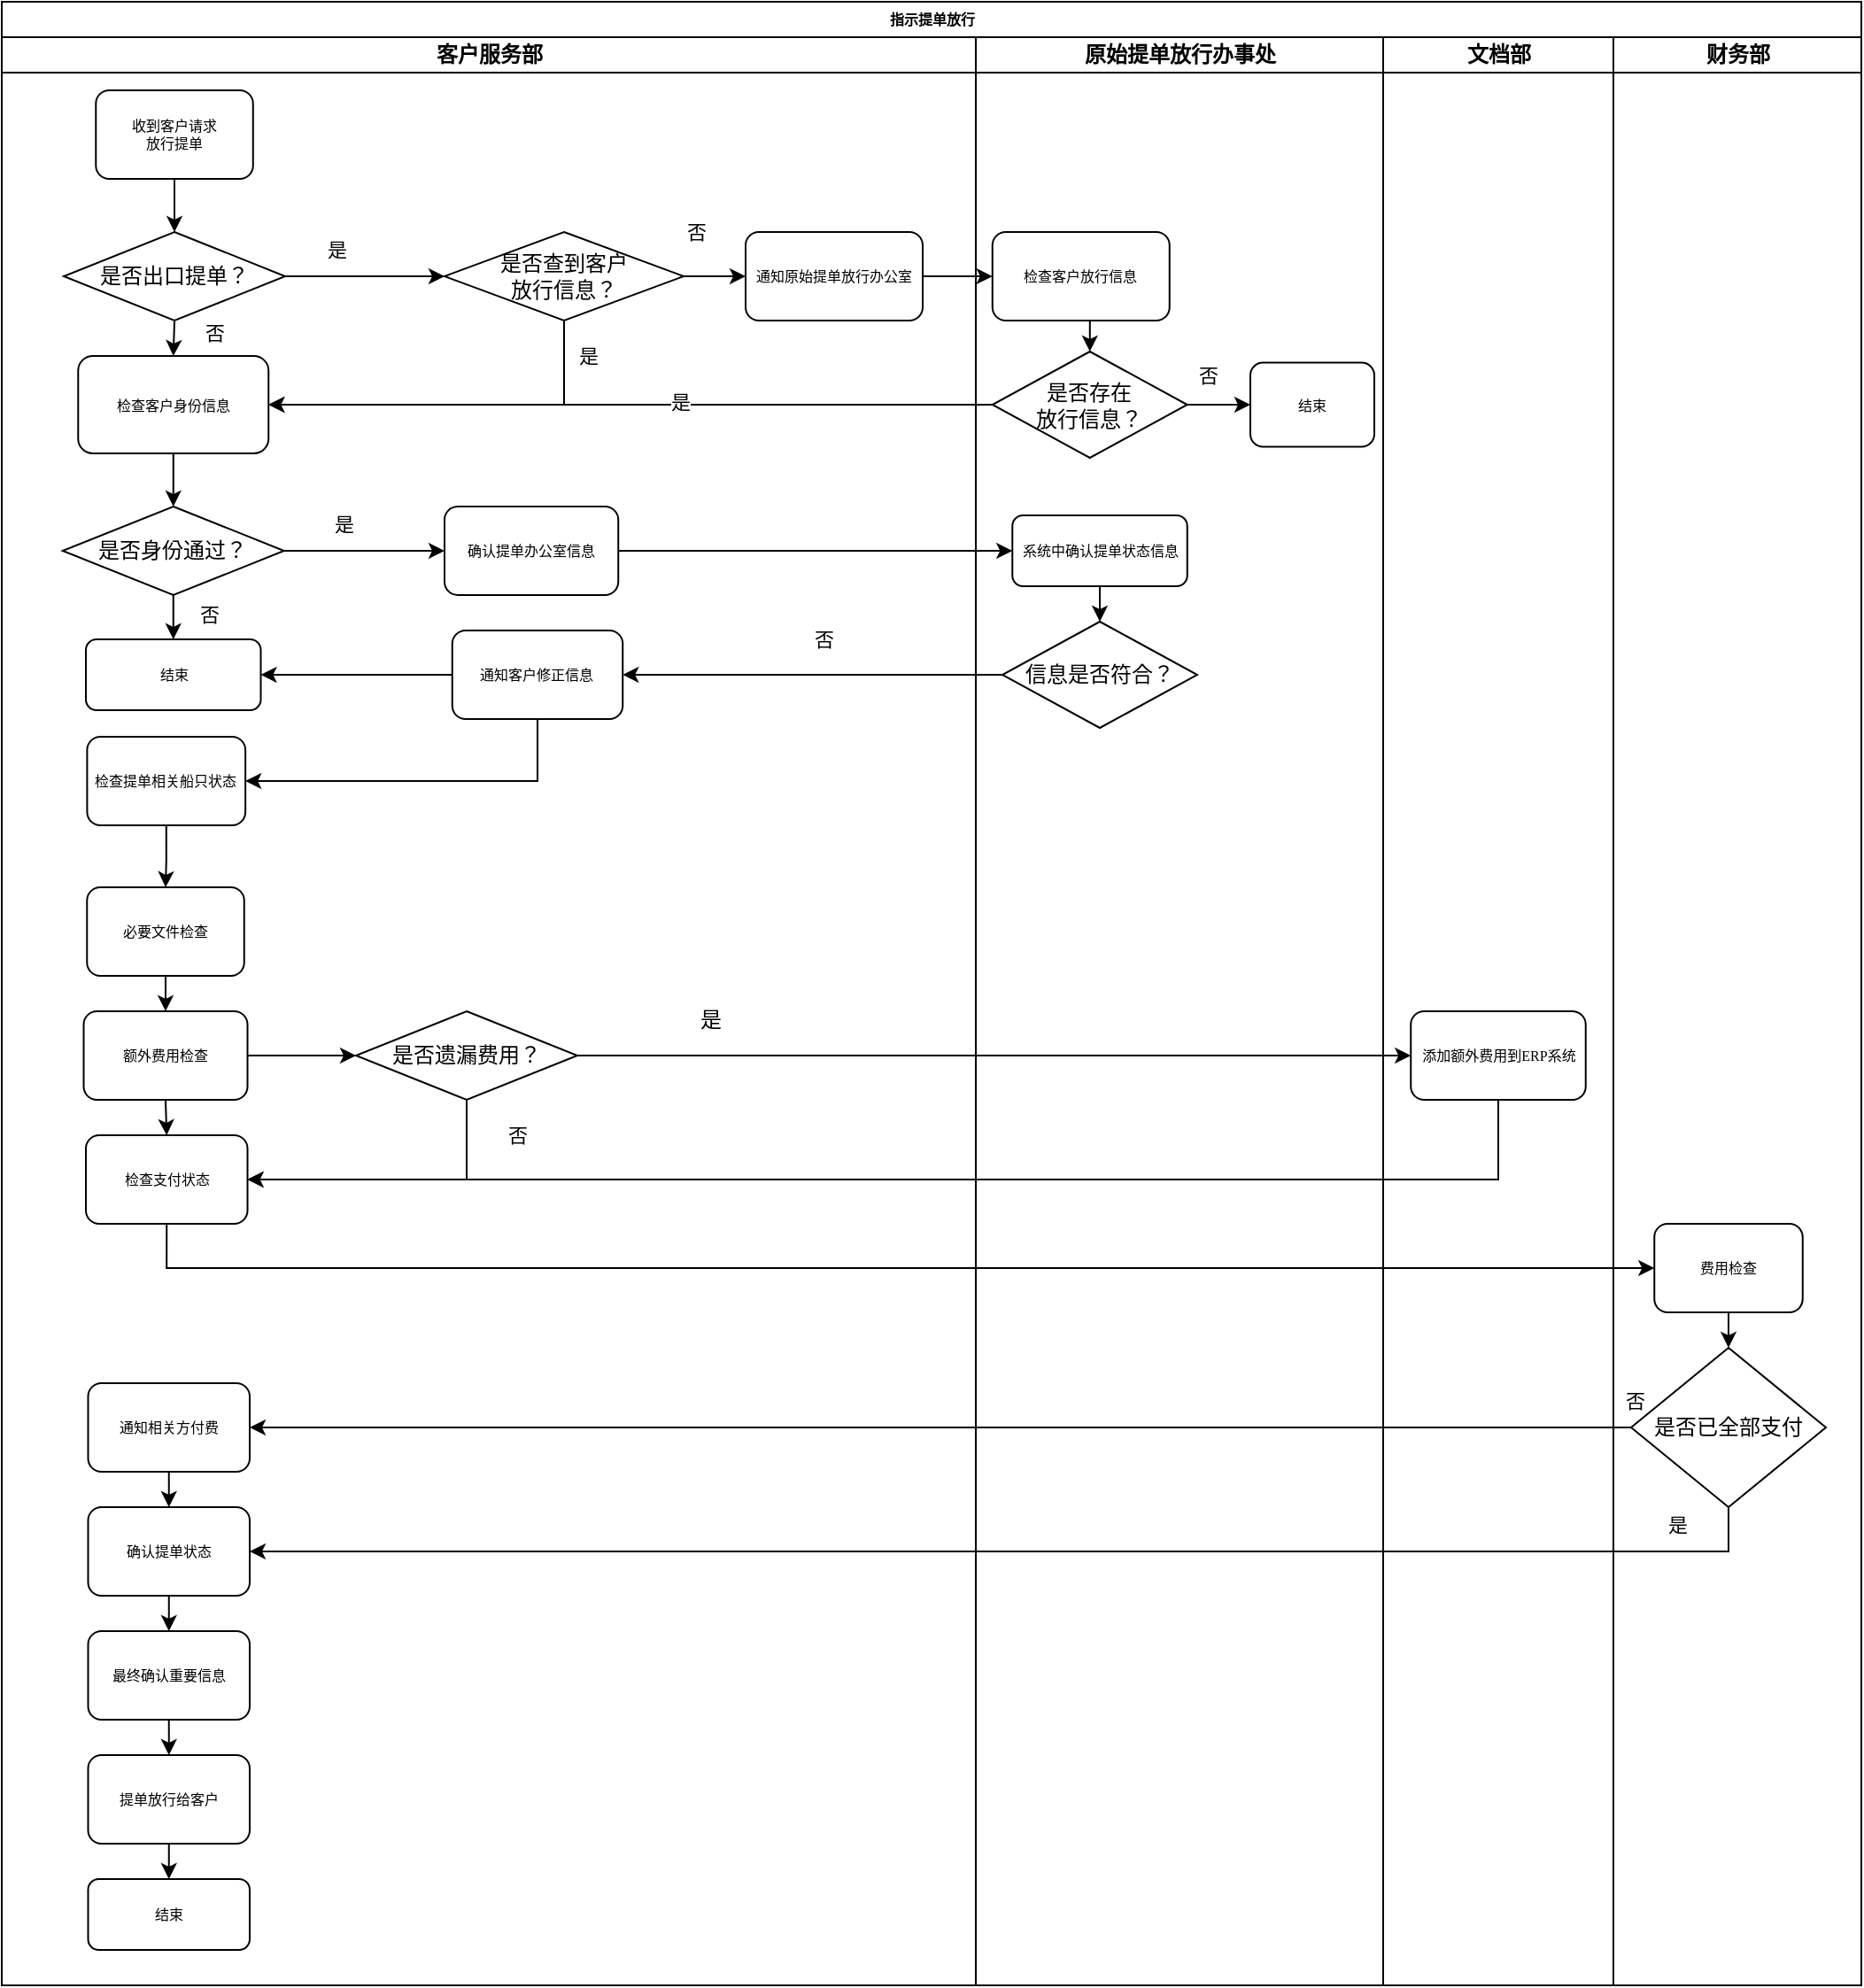 <mxfile version="22.0.8" type="github">
  <diagram name="Page-1" id="74e2e168-ea6b-b213-b513-2b3c1d86103e">
    <mxGraphModel dx="2774" dy="700" grid="1" gridSize="10" guides="1" tooltips="1" connect="1" arrows="1" fold="1" page="1" pageScale="1" pageWidth="1100" pageHeight="850" background="none" math="0" shadow="0">
      <root>
        <mxCell id="0" />
        <mxCell id="1" parent="0" />
        <mxCell id="77e6c97f196da883-1" value="指示提单放行" style="swimlane;html=1;childLayout=stackLayout;startSize=20;rounded=0;shadow=0;labelBackgroundColor=none;strokeWidth=1;fontFamily=Verdana;fontSize=8;align=center;" parent="1" vertex="1">
          <mxGeometry x="-180" y="10" width="1050" height="1120" as="geometry" />
        </mxCell>
        <mxCell id="sUa2zVXnes4bFnO8eUhi-129" style="edgeStyle=orthogonalEdgeStyle;rounded=0;orthogonalLoop=1;jettySize=auto;html=1;exitX=0.5;exitY=1;exitDx=0;exitDy=0;entryX=0;entryY=0.5;entryDx=0;entryDy=0;" parent="77e6c97f196da883-1" source="sUa2zVXnes4bFnO8eUhi-123" target="sUa2zVXnes4bFnO8eUhi-126" edge="1">
          <mxGeometry relative="1" as="geometry" />
        </mxCell>
        <mxCell id="sUa2zVXnes4bFnO8eUhi-134" style="edgeStyle=orthogonalEdgeStyle;rounded=0;orthogonalLoop=1;jettySize=auto;html=1;exitX=0;exitY=0.5;exitDx=0;exitDy=0;entryX=1;entryY=0.5;entryDx=0;entryDy=0;" parent="77e6c97f196da883-1" source="sUa2zVXnes4bFnO8eUhi-131" target="sUa2zVXnes4bFnO8eUhi-133" edge="1">
          <mxGeometry relative="1" as="geometry" />
        </mxCell>
        <mxCell id="sUa2zVXnes4bFnO8eUhi-135" value="否" style="edgeLabel;html=1;align=center;verticalAlign=middle;resizable=0;points=[];" parent="sUa2zVXnes4bFnO8eUhi-134" vertex="1" connectable="0">
          <mxGeometry x="-0.978" y="-3" relative="1" as="geometry">
            <mxPoint x="10" y="-12" as="offset" />
          </mxGeometry>
        </mxCell>
        <mxCell id="sUa2zVXnes4bFnO8eUhi-199" style="edgeStyle=orthogonalEdgeStyle;rounded=0;orthogonalLoop=1;jettySize=auto;html=1;exitX=0.5;exitY=1;exitDx=0;exitDy=0;entryX=1;entryY=0.5;entryDx=0;entryDy=0;" parent="77e6c97f196da883-1" source="sUa2zVXnes4bFnO8eUhi-131" target="sUa2zVXnes4bFnO8eUhi-198" edge="1">
          <mxGeometry relative="1" as="geometry" />
        </mxCell>
        <mxCell id="sUa2zVXnes4bFnO8eUhi-200" value="是" style="edgeLabel;html=1;align=center;verticalAlign=middle;resizable=0;points=[];" parent="sUa2zVXnes4bFnO8eUhi-199" vertex="1" connectable="0">
          <mxGeometry x="-0.871" y="-2" relative="1" as="geometry">
            <mxPoint x="1" y="-13" as="offset" />
          </mxGeometry>
        </mxCell>
        <mxCell id="77e6c97f196da883-2" value="客户服务部" style="swimlane;html=1;startSize=20;" parent="77e6c97f196da883-1" vertex="1">
          <mxGeometry y="20" width="550" height="1100" as="geometry" />
        </mxCell>
        <mxCell id="Vu7juHFu6cdDpXe8fgxq-2" style="edgeStyle=orthogonalEdgeStyle;rounded=0;orthogonalLoop=1;jettySize=auto;html=1;entryX=0.5;entryY=0;entryDx=0;entryDy=0;" parent="77e6c97f196da883-2" source="77e6c97f196da883-8" target="Vu7juHFu6cdDpXe8fgxq-1" edge="1">
          <mxGeometry relative="1" as="geometry" />
        </mxCell>
        <mxCell id="77e6c97f196da883-8" value="收到客户请求&lt;br&gt;放行提单" style="rounded=1;whiteSpace=wrap;html=1;shadow=0;labelBackgroundColor=none;strokeWidth=1;fontFamily=Verdana;fontSize=8;align=center;" parent="77e6c97f196da883-2" vertex="1">
          <mxGeometry x="53.14" y="30" width="88.75" height="50" as="geometry" />
        </mxCell>
        <mxCell id="sUa2zVXnes4bFnO8eUhi-2" style="edgeStyle=orthogonalEdgeStyle;rounded=0;orthogonalLoop=1;jettySize=auto;html=1;exitX=1;exitY=0.5;exitDx=0;exitDy=0;entryX=0;entryY=0.5;entryDx=0;entryDy=0;" parent="77e6c97f196da883-2" source="Vu7juHFu6cdDpXe8fgxq-1" edge="1" target="sUa2zVXnes4bFnO8eUhi-13">
          <mxGeometry relative="1" as="geometry">
            <mxPoint x="240" y="105" as="targetPoint" />
          </mxGeometry>
        </mxCell>
        <mxCell id="sUa2zVXnes4bFnO8eUhi-3" value="是" style="edgeLabel;html=1;align=center;verticalAlign=middle;resizable=0;points=[];" parent="sUa2zVXnes4bFnO8eUhi-2" vertex="1" connectable="0">
          <mxGeometry x="-0.353" y="4" relative="1" as="geometry">
            <mxPoint y="-11" as="offset" />
          </mxGeometry>
        </mxCell>
        <mxCell id="40UCxvA2bjdhfTs1Q2q3-6" style="edgeStyle=orthogonalEdgeStyle;rounded=0;orthogonalLoop=1;jettySize=auto;html=1;exitX=0.5;exitY=1;exitDx=0;exitDy=0;entryX=0.5;entryY=0;entryDx=0;entryDy=0;" edge="1" parent="77e6c97f196da883-2" source="Vu7juHFu6cdDpXe8fgxq-1" target="sUa2zVXnes4bFnO8eUhi-4">
          <mxGeometry relative="1" as="geometry" />
        </mxCell>
        <mxCell id="40UCxvA2bjdhfTs1Q2q3-9" value="否" style="edgeLabel;html=1;align=center;verticalAlign=middle;resizable=0;points=[];" vertex="1" connectable="0" parent="40UCxvA2bjdhfTs1Q2q3-6">
          <mxGeometry x="-0.296" y="-1" relative="1" as="geometry">
            <mxPoint x="24" as="offset" />
          </mxGeometry>
        </mxCell>
        <mxCell id="Vu7juHFu6cdDpXe8fgxq-1" value="是否出口提单？" style="rhombus;whiteSpace=wrap;html=1;" parent="77e6c97f196da883-2" vertex="1">
          <mxGeometry x="35.01" y="110" width="125" height="50" as="geometry" />
        </mxCell>
        <mxCell id="40UCxvA2bjdhfTs1Q2q3-7" style="edgeStyle=orthogonalEdgeStyle;rounded=0;orthogonalLoop=1;jettySize=auto;html=1;exitX=0.5;exitY=1;exitDx=0;exitDy=0;entryX=0.5;entryY=0;entryDx=0;entryDy=0;" edge="1" parent="77e6c97f196da883-2" source="sUa2zVXnes4bFnO8eUhi-4" target="sUa2zVXnes4bFnO8eUhi-25">
          <mxGeometry relative="1" as="geometry" />
        </mxCell>
        <mxCell id="sUa2zVXnes4bFnO8eUhi-4" value="检查客户身份信息" style="rounded=1;whiteSpace=wrap;html=1;shadow=0;labelBackgroundColor=none;strokeWidth=1;fontFamily=Verdana;fontSize=8;align=center;" parent="77e6c97f196da883-2" vertex="1">
          <mxGeometry x="43.13" y="180" width="107.5" height="55" as="geometry" />
        </mxCell>
        <mxCell id="sUa2zVXnes4bFnO8eUhi-9" value="通知原始提单放行办公室" style="rounded=1;whiteSpace=wrap;html=1;shadow=0;labelBackgroundColor=none;strokeWidth=1;fontFamily=Verdana;fontSize=8;align=center;" parent="77e6c97f196da883-2" vertex="1">
          <mxGeometry x="420" y="110" width="100" height="50" as="geometry" />
        </mxCell>
        <mxCell id="40UCxvA2bjdhfTs1Q2q3-8" style="edgeStyle=orthogonalEdgeStyle;rounded=0;orthogonalLoop=1;jettySize=auto;html=1;exitX=1;exitY=0.5;exitDx=0;exitDy=0;entryX=0;entryY=0.5;entryDx=0;entryDy=0;" edge="1" parent="77e6c97f196da883-2" source="sUa2zVXnes4bFnO8eUhi-13" target="sUa2zVXnes4bFnO8eUhi-9">
          <mxGeometry relative="1" as="geometry" />
        </mxCell>
        <mxCell id="40UCxvA2bjdhfTs1Q2q3-11" value="否" style="edgeLabel;html=1;align=center;verticalAlign=middle;resizable=0;points=[];" vertex="1" connectable="0" parent="40UCxvA2bjdhfTs1Q2q3-8">
          <mxGeometry x="-0.6" y="1" relative="1" as="geometry">
            <mxPoint y="-24" as="offset" />
          </mxGeometry>
        </mxCell>
        <mxCell id="40UCxvA2bjdhfTs1Q2q3-12" style="edgeStyle=orthogonalEdgeStyle;rounded=0;orthogonalLoop=1;jettySize=auto;html=1;exitX=0.5;exitY=1;exitDx=0;exitDy=0;entryX=1;entryY=0.5;entryDx=0;entryDy=0;" edge="1" parent="77e6c97f196da883-2" source="sUa2zVXnes4bFnO8eUhi-13" target="sUa2zVXnes4bFnO8eUhi-4">
          <mxGeometry relative="1" as="geometry" />
        </mxCell>
        <mxCell id="40UCxvA2bjdhfTs1Q2q3-13" value="是" style="edgeLabel;html=1;align=center;verticalAlign=middle;resizable=0;points=[];" vertex="1" connectable="0" parent="40UCxvA2bjdhfTs1Q2q3-12">
          <mxGeometry x="-0.804" y="4" relative="1" as="geometry">
            <mxPoint x="9" y="-1" as="offset" />
          </mxGeometry>
        </mxCell>
        <mxCell id="sUa2zVXnes4bFnO8eUhi-13" value="是否查到客户&lt;br&gt;放行信息？" style="rhombus;whiteSpace=wrap;html=1;" parent="77e6c97f196da883-2" vertex="1">
          <mxGeometry x="250" y="110" width="135" height="50" as="geometry" />
        </mxCell>
        <mxCell id="sUa2zVXnes4bFnO8eUhi-28" style="edgeStyle=orthogonalEdgeStyle;rounded=0;orthogonalLoop=1;jettySize=auto;html=1;exitX=0.5;exitY=1;exitDx=0;exitDy=0;entryX=0.5;entryY=0;entryDx=0;entryDy=0;" parent="77e6c97f196da883-2" source="sUa2zVXnes4bFnO8eUhi-25" target="sUa2zVXnes4bFnO8eUhi-27" edge="1">
          <mxGeometry relative="1" as="geometry" />
        </mxCell>
        <mxCell id="sUa2zVXnes4bFnO8eUhi-29" value="否" style="edgeLabel;html=1;align=center;verticalAlign=middle;resizable=0;points=[];" parent="sUa2zVXnes4bFnO8eUhi-28" vertex="1" connectable="0">
          <mxGeometry x="-0.133" y="4" relative="1" as="geometry">
            <mxPoint x="16" as="offset" />
          </mxGeometry>
        </mxCell>
        <mxCell id="sUa2zVXnes4bFnO8eUhi-31" style="edgeStyle=orthogonalEdgeStyle;rounded=0;orthogonalLoop=1;jettySize=auto;html=1;exitX=1;exitY=0.5;exitDx=0;exitDy=0;" parent="77e6c97f196da883-2" source="sUa2zVXnes4bFnO8eUhi-25" target="sUa2zVXnes4bFnO8eUhi-30" edge="1">
          <mxGeometry relative="1" as="geometry" />
        </mxCell>
        <mxCell id="sUa2zVXnes4bFnO8eUhi-32" value="是" style="edgeLabel;html=1;align=center;verticalAlign=middle;resizable=0;points=[];" parent="sUa2zVXnes4bFnO8eUhi-31" vertex="1" connectable="0">
          <mxGeometry x="-0.27" y="3" relative="1" as="geometry">
            <mxPoint y="-12" as="offset" />
          </mxGeometry>
        </mxCell>
        <mxCell id="sUa2zVXnes4bFnO8eUhi-25" value="是否身份通过？" style="rhombus;whiteSpace=wrap;html=1;" parent="77e6c97f196da883-2" vertex="1">
          <mxGeometry x="34.38" y="265" width="125" height="50" as="geometry" />
        </mxCell>
        <mxCell id="sUa2zVXnes4bFnO8eUhi-27" value="结束" style="rounded=1;whiteSpace=wrap;html=1;shadow=0;labelBackgroundColor=none;strokeWidth=1;fontFamily=Verdana;fontSize=8;align=center;" parent="77e6c97f196da883-2" vertex="1">
          <mxGeometry x="47.5" y="340" width="98.75" height="40" as="geometry" />
        </mxCell>
        <mxCell id="sUa2zVXnes4bFnO8eUhi-30" value="确认提单办公室信息" style="rounded=1;whiteSpace=wrap;html=1;shadow=0;labelBackgroundColor=none;strokeWidth=1;fontFamily=Verdana;fontSize=8;align=center;" parent="77e6c97f196da883-2" vertex="1">
          <mxGeometry x="250" y="265" width="98.12" height="50" as="geometry" />
        </mxCell>
        <mxCell id="sUa2zVXnes4bFnO8eUhi-46" style="edgeStyle=orthogonalEdgeStyle;rounded=0;orthogonalLoop=1;jettySize=auto;html=1;exitX=0;exitY=0.5;exitDx=0;exitDy=0;entryX=1;entryY=0.5;entryDx=0;entryDy=0;" parent="77e6c97f196da883-2" source="sUa2zVXnes4bFnO8eUhi-43" target="sUa2zVXnes4bFnO8eUhi-27" edge="1">
          <mxGeometry relative="1" as="geometry" />
        </mxCell>
        <mxCell id="40UCxvA2bjdhfTs1Q2q3-2" style="edgeStyle=orthogonalEdgeStyle;rounded=0;orthogonalLoop=1;jettySize=auto;html=1;exitX=0.5;exitY=1;exitDx=0;exitDy=0;entryX=1;entryY=0.5;entryDx=0;entryDy=0;" edge="1" parent="77e6c97f196da883-2" source="sUa2zVXnes4bFnO8eUhi-43" target="sUa2zVXnes4bFnO8eUhi-47">
          <mxGeometry relative="1" as="geometry" />
        </mxCell>
        <mxCell id="sUa2zVXnes4bFnO8eUhi-43" value="通知客户修正信息" style="rounded=1;whiteSpace=wrap;html=1;shadow=0;labelBackgroundColor=none;strokeWidth=1;fontFamily=Verdana;fontSize=8;align=center;" parent="77e6c97f196da883-2" vertex="1">
          <mxGeometry x="254.37" y="335" width="96.25" height="50" as="geometry" />
        </mxCell>
        <mxCell id="sUa2zVXnes4bFnO8eUhi-116" style="edgeStyle=orthogonalEdgeStyle;rounded=0;orthogonalLoop=1;jettySize=auto;html=1;exitX=0.5;exitY=1;exitDx=0;exitDy=0;" parent="77e6c97f196da883-2" source="sUa2zVXnes4bFnO8eUhi-47" target="sUa2zVXnes4bFnO8eUhi-49" edge="1">
          <mxGeometry relative="1" as="geometry" />
        </mxCell>
        <mxCell id="sUa2zVXnes4bFnO8eUhi-47" value="检查提单相关船只状态" style="rounded=1;whiteSpace=wrap;html=1;shadow=0;labelBackgroundColor=none;strokeWidth=1;fontFamily=Verdana;fontSize=8;align=center;" parent="77e6c97f196da883-2" vertex="1">
          <mxGeometry x="48.2" y="395" width="89.37" height="50" as="geometry" />
        </mxCell>
        <mxCell id="sUa2zVXnes4bFnO8eUhi-117" style="edgeStyle=orthogonalEdgeStyle;rounded=0;orthogonalLoop=1;jettySize=auto;html=1;exitX=0.5;exitY=1;exitDx=0;exitDy=0;entryX=0.5;entryY=0;entryDx=0;entryDy=0;" parent="77e6c97f196da883-2" source="sUa2zVXnes4bFnO8eUhi-49" target="sUa2zVXnes4bFnO8eUhi-115" edge="1">
          <mxGeometry relative="1" as="geometry" />
        </mxCell>
        <mxCell id="sUa2zVXnes4bFnO8eUhi-49" value="必要文件检查" style="rounded=1;whiteSpace=wrap;html=1;shadow=0;labelBackgroundColor=none;strokeWidth=1;fontFamily=Verdana;fontSize=8;align=center;" parent="77e6c97f196da883-2" vertex="1">
          <mxGeometry x="48.13" y="480" width="88.75" height="50" as="geometry" />
        </mxCell>
        <mxCell id="sUa2zVXnes4bFnO8eUhi-119" style="edgeStyle=orthogonalEdgeStyle;rounded=0;orthogonalLoop=1;jettySize=auto;html=1;exitX=1;exitY=0.5;exitDx=0;exitDy=0;entryX=0;entryY=0.5;entryDx=0;entryDy=0;" parent="77e6c97f196da883-2" source="sUa2zVXnes4bFnO8eUhi-115" target="sUa2zVXnes4bFnO8eUhi-118" edge="1">
          <mxGeometry relative="1" as="geometry" />
        </mxCell>
        <mxCell id="sUa2zVXnes4bFnO8eUhi-124" style="edgeStyle=orthogonalEdgeStyle;rounded=0;orthogonalLoop=1;jettySize=auto;html=1;exitX=0.5;exitY=1;exitDx=0;exitDy=0;entryX=0.5;entryY=0;entryDx=0;entryDy=0;" parent="77e6c97f196da883-2" source="sUa2zVXnes4bFnO8eUhi-115" target="sUa2zVXnes4bFnO8eUhi-123" edge="1">
          <mxGeometry relative="1" as="geometry" />
        </mxCell>
        <mxCell id="sUa2zVXnes4bFnO8eUhi-115" value="额外费用检查" style="rounded=1;whiteSpace=wrap;html=1;shadow=0;labelBackgroundColor=none;strokeWidth=1;fontFamily=Verdana;fontSize=8;align=center;" parent="77e6c97f196da883-2" vertex="1">
          <mxGeometry x="46.25" y="550" width="92.5" height="50" as="geometry" />
        </mxCell>
        <mxCell id="40UCxvA2bjdhfTs1Q2q3-4" style="edgeStyle=orthogonalEdgeStyle;rounded=0;orthogonalLoop=1;jettySize=auto;html=1;exitX=0.5;exitY=1;exitDx=0;exitDy=0;entryX=1;entryY=0.5;entryDx=0;entryDy=0;" edge="1" parent="77e6c97f196da883-2" source="sUa2zVXnes4bFnO8eUhi-118" target="sUa2zVXnes4bFnO8eUhi-123">
          <mxGeometry relative="1" as="geometry" />
        </mxCell>
        <mxCell id="40UCxvA2bjdhfTs1Q2q3-5" value="否" style="edgeLabel;html=1;align=center;verticalAlign=middle;resizable=0;points=[];" vertex="1" connectable="0" parent="40UCxvA2bjdhfTs1Q2q3-4">
          <mxGeometry x="-0.798" y="3" relative="1" as="geometry">
            <mxPoint x="25" y="3" as="offset" />
          </mxGeometry>
        </mxCell>
        <mxCell id="sUa2zVXnes4bFnO8eUhi-118" value="是否遗漏费用？" style="rhombus;whiteSpace=wrap;html=1;" parent="77e6c97f196da883-2" vertex="1">
          <mxGeometry x="200" y="550" width="125" height="50" as="geometry" />
        </mxCell>
        <mxCell id="sUa2zVXnes4bFnO8eUhi-122" value="是" style="text;html=1;align=center;verticalAlign=middle;resizable=0;points=[];autosize=1;strokeColor=none;fillColor=none;" parent="77e6c97f196da883-2" vertex="1">
          <mxGeometry x="380" y="540" width="40" height="30" as="geometry" />
        </mxCell>
        <mxCell id="sUa2zVXnes4bFnO8eUhi-123" value="检查支付状态" style="rounded=1;whiteSpace=wrap;html=1;shadow=0;labelBackgroundColor=none;strokeWidth=1;fontFamily=Verdana;fontSize=8;align=center;" parent="77e6c97f196da883-2" vertex="1">
          <mxGeometry x="47.5" y="620" width="91.25" height="50" as="geometry" />
        </mxCell>
        <mxCell id="sUa2zVXnes4bFnO8eUhi-201" style="edgeStyle=orthogonalEdgeStyle;rounded=0;orthogonalLoop=1;jettySize=auto;html=1;exitX=0.5;exitY=1;exitDx=0;exitDy=0;entryX=0.5;entryY=0;entryDx=0;entryDy=0;" parent="77e6c97f196da883-2" source="sUa2zVXnes4bFnO8eUhi-133" target="sUa2zVXnes4bFnO8eUhi-198" edge="1">
          <mxGeometry relative="1" as="geometry" />
        </mxCell>
        <mxCell id="sUa2zVXnes4bFnO8eUhi-133" value="通知相关方付费" style="rounded=1;whiteSpace=wrap;html=1;shadow=0;labelBackgroundColor=none;strokeWidth=1;fontFamily=Verdana;fontSize=8;align=center;" parent="77e6c97f196da883-2" vertex="1">
          <mxGeometry x="48.75" y="760" width="91.25" height="50" as="geometry" />
        </mxCell>
        <mxCell id="sUa2zVXnes4bFnO8eUhi-241" style="edgeStyle=orthogonalEdgeStyle;rounded=0;orthogonalLoop=1;jettySize=auto;html=1;exitX=0.5;exitY=1;exitDx=0;exitDy=0;entryX=0.5;entryY=0;entryDx=0;entryDy=0;" parent="77e6c97f196da883-2" source="sUa2zVXnes4bFnO8eUhi-198" target="sUa2zVXnes4bFnO8eUhi-202" edge="1">
          <mxGeometry relative="1" as="geometry" />
        </mxCell>
        <mxCell id="sUa2zVXnes4bFnO8eUhi-198" value="确认提单状态" style="rounded=1;whiteSpace=wrap;html=1;shadow=0;labelBackgroundColor=none;strokeWidth=1;fontFamily=Verdana;fontSize=8;align=center;" parent="77e6c97f196da883-2" vertex="1">
          <mxGeometry x="48.75" y="830" width="91.25" height="50" as="geometry" />
        </mxCell>
        <mxCell id="sUa2zVXnes4bFnO8eUhi-243" style="edgeStyle=orthogonalEdgeStyle;rounded=0;orthogonalLoop=1;jettySize=auto;html=1;exitX=0.5;exitY=1;exitDx=0;exitDy=0;entryX=0.5;entryY=0;entryDx=0;entryDy=0;" parent="77e6c97f196da883-2" source="sUa2zVXnes4bFnO8eUhi-202" target="sUa2zVXnes4bFnO8eUhi-242" edge="1">
          <mxGeometry relative="1" as="geometry" />
        </mxCell>
        <mxCell id="sUa2zVXnes4bFnO8eUhi-202" value="最终确认重要信息" style="rounded=1;whiteSpace=wrap;html=1;shadow=0;labelBackgroundColor=none;strokeWidth=1;fontFamily=Verdana;fontSize=8;align=center;" parent="77e6c97f196da883-2" vertex="1">
          <mxGeometry x="48.75" y="900" width="91.25" height="50" as="geometry" />
        </mxCell>
        <mxCell id="sUa2zVXnes4bFnO8eUhi-315" style="edgeStyle=orthogonalEdgeStyle;rounded=0;orthogonalLoop=1;jettySize=auto;html=1;exitX=0.5;exitY=1;exitDx=0;exitDy=0;entryX=0.5;entryY=0;entryDx=0;entryDy=0;" parent="77e6c97f196da883-2" source="sUa2zVXnes4bFnO8eUhi-242" target="sUa2zVXnes4bFnO8eUhi-314" edge="1">
          <mxGeometry relative="1" as="geometry" />
        </mxCell>
        <mxCell id="sUa2zVXnes4bFnO8eUhi-242" value="提单放行给客户" style="rounded=1;whiteSpace=wrap;html=1;shadow=0;labelBackgroundColor=none;strokeWidth=1;fontFamily=Verdana;fontSize=8;align=center;" parent="77e6c97f196da883-2" vertex="1">
          <mxGeometry x="48.75" y="970" width="91.25" height="50" as="geometry" />
        </mxCell>
        <mxCell id="sUa2zVXnes4bFnO8eUhi-314" value="结束" style="rounded=1;whiteSpace=wrap;html=1;shadow=0;labelBackgroundColor=none;strokeWidth=1;fontFamily=Verdana;fontSize=8;align=center;" parent="77e6c97f196da883-2" vertex="1">
          <mxGeometry x="48.75" y="1040" width="91.25" height="40" as="geometry" />
        </mxCell>
        <mxCell id="sUa2zVXnes4bFnO8eUhi-12" style="edgeStyle=orthogonalEdgeStyle;rounded=0;orthogonalLoop=1;jettySize=auto;html=1;exitX=1;exitY=0.5;exitDx=0;exitDy=0;entryX=0;entryY=0.5;entryDx=0;entryDy=0;" parent="77e6c97f196da883-1" source="sUa2zVXnes4bFnO8eUhi-9" target="sUa2zVXnes4bFnO8eUhi-11" edge="1">
          <mxGeometry relative="1" as="geometry" />
        </mxCell>
        <mxCell id="sUa2zVXnes4bFnO8eUhi-23" style="edgeStyle=orthogonalEdgeStyle;rounded=0;orthogonalLoop=1;jettySize=auto;html=1;exitX=0;exitY=0.5;exitDx=0;exitDy=0;" parent="77e6c97f196da883-1" source="sUa2zVXnes4bFnO8eUhi-19" target="sUa2zVXnes4bFnO8eUhi-4" edge="1">
          <mxGeometry relative="1" as="geometry" />
        </mxCell>
        <mxCell id="sUa2zVXnes4bFnO8eUhi-24" value="是" style="edgeLabel;html=1;align=center;verticalAlign=middle;resizable=0;points=[];" parent="sUa2zVXnes4bFnO8eUhi-23" vertex="1" connectable="0">
          <mxGeometry x="-0.133" y="-2" relative="1" as="geometry">
            <mxPoint as="offset" />
          </mxGeometry>
        </mxCell>
        <mxCell id="sUa2zVXnes4bFnO8eUhi-34" style="edgeStyle=orthogonalEdgeStyle;rounded=0;orthogonalLoop=1;jettySize=auto;html=1;exitX=1;exitY=0.5;exitDx=0;exitDy=0;entryX=0;entryY=0.5;entryDx=0;entryDy=0;" parent="77e6c97f196da883-1" source="sUa2zVXnes4bFnO8eUhi-30" target="sUa2zVXnes4bFnO8eUhi-33" edge="1">
          <mxGeometry relative="1" as="geometry" />
        </mxCell>
        <mxCell id="sUa2zVXnes4bFnO8eUhi-44" style="edgeStyle=orthogonalEdgeStyle;rounded=0;orthogonalLoop=1;jettySize=auto;html=1;exitX=0;exitY=0.5;exitDx=0;exitDy=0;" parent="77e6c97f196da883-1" source="sUa2zVXnes4bFnO8eUhi-36" target="sUa2zVXnes4bFnO8eUhi-43" edge="1">
          <mxGeometry relative="1" as="geometry" />
        </mxCell>
        <mxCell id="sUa2zVXnes4bFnO8eUhi-45" value="否" style="edgeLabel;html=1;align=center;verticalAlign=middle;resizable=0;points=[];" parent="sUa2zVXnes4bFnO8eUhi-44" vertex="1" connectable="0">
          <mxGeometry x="-0.051" y="2" relative="1" as="geometry">
            <mxPoint y="-22" as="offset" />
          </mxGeometry>
        </mxCell>
        <mxCell id="77e6c97f196da883-6" value="原始提单放行办事处" style="swimlane;html=1;startSize=20;" parent="77e6c97f196da883-1" vertex="1">
          <mxGeometry x="550" y="20" width="230" height="1100" as="geometry" />
        </mxCell>
        <mxCell id="sUa2zVXnes4bFnO8eUhi-20" style="edgeStyle=orthogonalEdgeStyle;rounded=0;orthogonalLoop=1;jettySize=auto;html=1;exitX=0.5;exitY=1;exitDx=0;exitDy=0;entryX=0.5;entryY=0;entryDx=0;entryDy=0;" parent="77e6c97f196da883-6" source="sUa2zVXnes4bFnO8eUhi-11" target="sUa2zVXnes4bFnO8eUhi-19" edge="1">
          <mxGeometry relative="1" as="geometry" />
        </mxCell>
        <mxCell id="sUa2zVXnes4bFnO8eUhi-11" value="检查客户放行信息" style="rounded=1;whiteSpace=wrap;html=1;shadow=0;labelBackgroundColor=none;strokeWidth=1;fontFamily=Verdana;fontSize=8;align=center;" parent="77e6c97f196da883-6" vertex="1">
          <mxGeometry x="9.38" y="110" width="100" height="50" as="geometry" />
        </mxCell>
        <mxCell id="40UCxvA2bjdhfTs1Q2q3-3" style="edgeStyle=orthogonalEdgeStyle;rounded=0;orthogonalLoop=1;jettySize=auto;html=1;exitX=1;exitY=0.5;exitDx=0;exitDy=0;entryX=0;entryY=0.5;entryDx=0;entryDy=0;" edge="1" parent="77e6c97f196da883-6" source="sUa2zVXnes4bFnO8eUhi-19" target="sUa2zVXnes4bFnO8eUhi-21">
          <mxGeometry relative="1" as="geometry" />
        </mxCell>
        <mxCell id="40UCxvA2bjdhfTs1Q2q3-10" value="否" style="edgeLabel;html=1;align=center;verticalAlign=middle;resizable=0;points=[];" vertex="1" connectable="0" parent="40UCxvA2bjdhfTs1Q2q3-3">
          <mxGeometry x="-0.348" y="2" relative="1" as="geometry">
            <mxPoint y="-15" as="offset" />
          </mxGeometry>
        </mxCell>
        <mxCell id="sUa2zVXnes4bFnO8eUhi-19" value="是否存在&lt;br&gt;放行信息？" style="rhombus;whiteSpace=wrap;html=1;" parent="77e6c97f196da883-6" vertex="1">
          <mxGeometry x="9.38" y="177.5" width="110" height="60" as="geometry" />
        </mxCell>
        <mxCell id="sUa2zVXnes4bFnO8eUhi-21" value="结束" style="rounded=1;whiteSpace=wrap;html=1;shadow=0;labelBackgroundColor=none;strokeWidth=1;fontFamily=Verdana;fontSize=8;align=center;" parent="77e6c97f196da883-6" vertex="1">
          <mxGeometry x="155" y="183.75" width="70" height="47.5" as="geometry" />
        </mxCell>
        <mxCell id="sUa2zVXnes4bFnO8eUhi-37" style="edgeStyle=orthogonalEdgeStyle;rounded=0;orthogonalLoop=1;jettySize=auto;html=1;exitX=0.5;exitY=1;exitDx=0;exitDy=0;entryX=0.5;entryY=0;entryDx=0;entryDy=0;" parent="77e6c97f196da883-6" source="sUa2zVXnes4bFnO8eUhi-33" target="sUa2zVXnes4bFnO8eUhi-36" edge="1">
          <mxGeometry relative="1" as="geometry" />
        </mxCell>
        <mxCell id="sUa2zVXnes4bFnO8eUhi-33" value="系统中确认提单状态信息" style="rounded=1;whiteSpace=wrap;html=1;shadow=0;labelBackgroundColor=none;strokeWidth=1;fontFamily=Verdana;fontSize=8;align=center;" parent="77e6c97f196da883-6" vertex="1">
          <mxGeometry x="20.63" y="270" width="98.75" height="40" as="geometry" />
        </mxCell>
        <mxCell id="sUa2zVXnes4bFnO8eUhi-36" value="信息是否符合？" style="rhombus;whiteSpace=wrap;html=1;" parent="77e6c97f196da883-6" vertex="1">
          <mxGeometry x="15.01" y="330" width="110" height="60" as="geometry" />
        </mxCell>
        <mxCell id="sUa2zVXnes4bFnO8eUhi-105" value="文档部" style="swimlane;html=1;startSize=20;" parent="77e6c97f196da883-1" vertex="1">
          <mxGeometry x="780" y="20" width="130" height="1100" as="geometry" />
        </mxCell>
        <mxCell id="sUa2zVXnes4bFnO8eUhi-120" value="添加额外费用到ERP系统" style="rounded=1;whiteSpace=wrap;html=1;shadow=0;labelBackgroundColor=none;strokeWidth=1;fontFamily=Verdana;fontSize=8;align=center;" parent="sUa2zVXnes4bFnO8eUhi-105" vertex="1">
          <mxGeometry x="15.62" y="550" width="98.75" height="50" as="geometry" />
        </mxCell>
        <mxCell id="sUa2zVXnes4bFnO8eUhi-121" style="edgeStyle=orthogonalEdgeStyle;rounded=0;orthogonalLoop=1;jettySize=auto;html=1;exitX=1;exitY=0.5;exitDx=0;exitDy=0;entryX=0;entryY=0.5;entryDx=0;entryDy=0;" parent="77e6c97f196da883-1" source="sUa2zVXnes4bFnO8eUhi-118" target="sUa2zVXnes4bFnO8eUhi-120" edge="1">
          <mxGeometry relative="1" as="geometry" />
        </mxCell>
        <mxCell id="sUa2zVXnes4bFnO8eUhi-125" value="财务部" style="swimlane;html=1;startSize=20;" parent="77e6c97f196da883-1" vertex="1">
          <mxGeometry x="910" y="20" width="140" height="1100" as="geometry" />
        </mxCell>
        <mxCell id="sUa2zVXnes4bFnO8eUhi-132" style="edgeStyle=orthogonalEdgeStyle;rounded=0;orthogonalLoop=1;jettySize=auto;html=1;exitX=0.5;exitY=1;exitDx=0;exitDy=0;entryX=0.5;entryY=0;entryDx=0;entryDy=0;" parent="sUa2zVXnes4bFnO8eUhi-125" source="sUa2zVXnes4bFnO8eUhi-126" target="sUa2zVXnes4bFnO8eUhi-131" edge="1">
          <mxGeometry relative="1" as="geometry" />
        </mxCell>
        <mxCell id="sUa2zVXnes4bFnO8eUhi-126" value="费用检查" style="rounded=1;whiteSpace=wrap;html=1;shadow=0;labelBackgroundColor=none;strokeWidth=1;fontFamily=Verdana;fontSize=8;align=center;" parent="sUa2zVXnes4bFnO8eUhi-125" vertex="1">
          <mxGeometry x="23.13" y="670" width="83.75" height="50" as="geometry" />
        </mxCell>
        <mxCell id="sUa2zVXnes4bFnO8eUhi-131" value="是否已全部支付" style="rhombus;whiteSpace=wrap;html=1;" parent="sUa2zVXnes4bFnO8eUhi-125" vertex="1">
          <mxGeometry x="10" y="740" width="110" height="90" as="geometry" />
        </mxCell>
        <mxCell id="sUa2zVXnes4bFnO8eUhi-127" style="edgeStyle=orthogonalEdgeStyle;rounded=0;orthogonalLoop=1;jettySize=auto;html=1;exitX=0.5;exitY=1;exitDx=0;exitDy=0;entryX=1;entryY=0.5;entryDx=0;entryDy=0;" parent="77e6c97f196da883-1" source="sUa2zVXnes4bFnO8eUhi-120" target="sUa2zVXnes4bFnO8eUhi-123" edge="1">
          <mxGeometry relative="1" as="geometry" />
        </mxCell>
      </root>
    </mxGraphModel>
  </diagram>
</mxfile>
